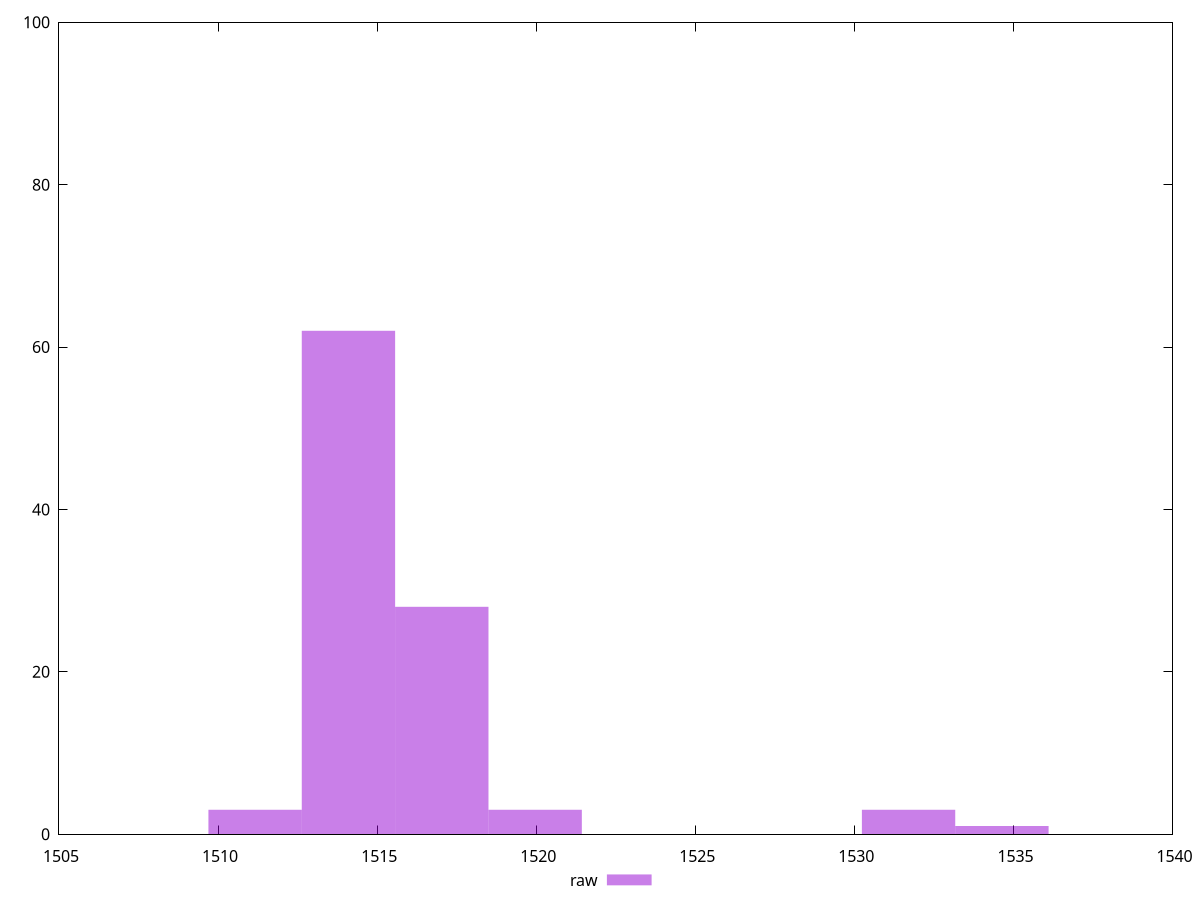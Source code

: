 reset
set terminal svg size 640, 490 enhanced background rgb 'white'
set output "reprap/first-contentful-paint/samples/pages+cached+noexternal+nojs/raw/histogram.svg"

$raw <<EOF
1514.0980815510475 62
1519.9666787663616 3
1511.1637829433903 3
1517.0323801587044 28
1531.70387319699 3
1534.6381718046468 1
EOF

set key outside below
set boxwidth 2.9342986076570687
set yrange [0:100]
set style fill transparent solid 0.5 noborder

plot \
  $raw title "raw" with boxes, \


reset